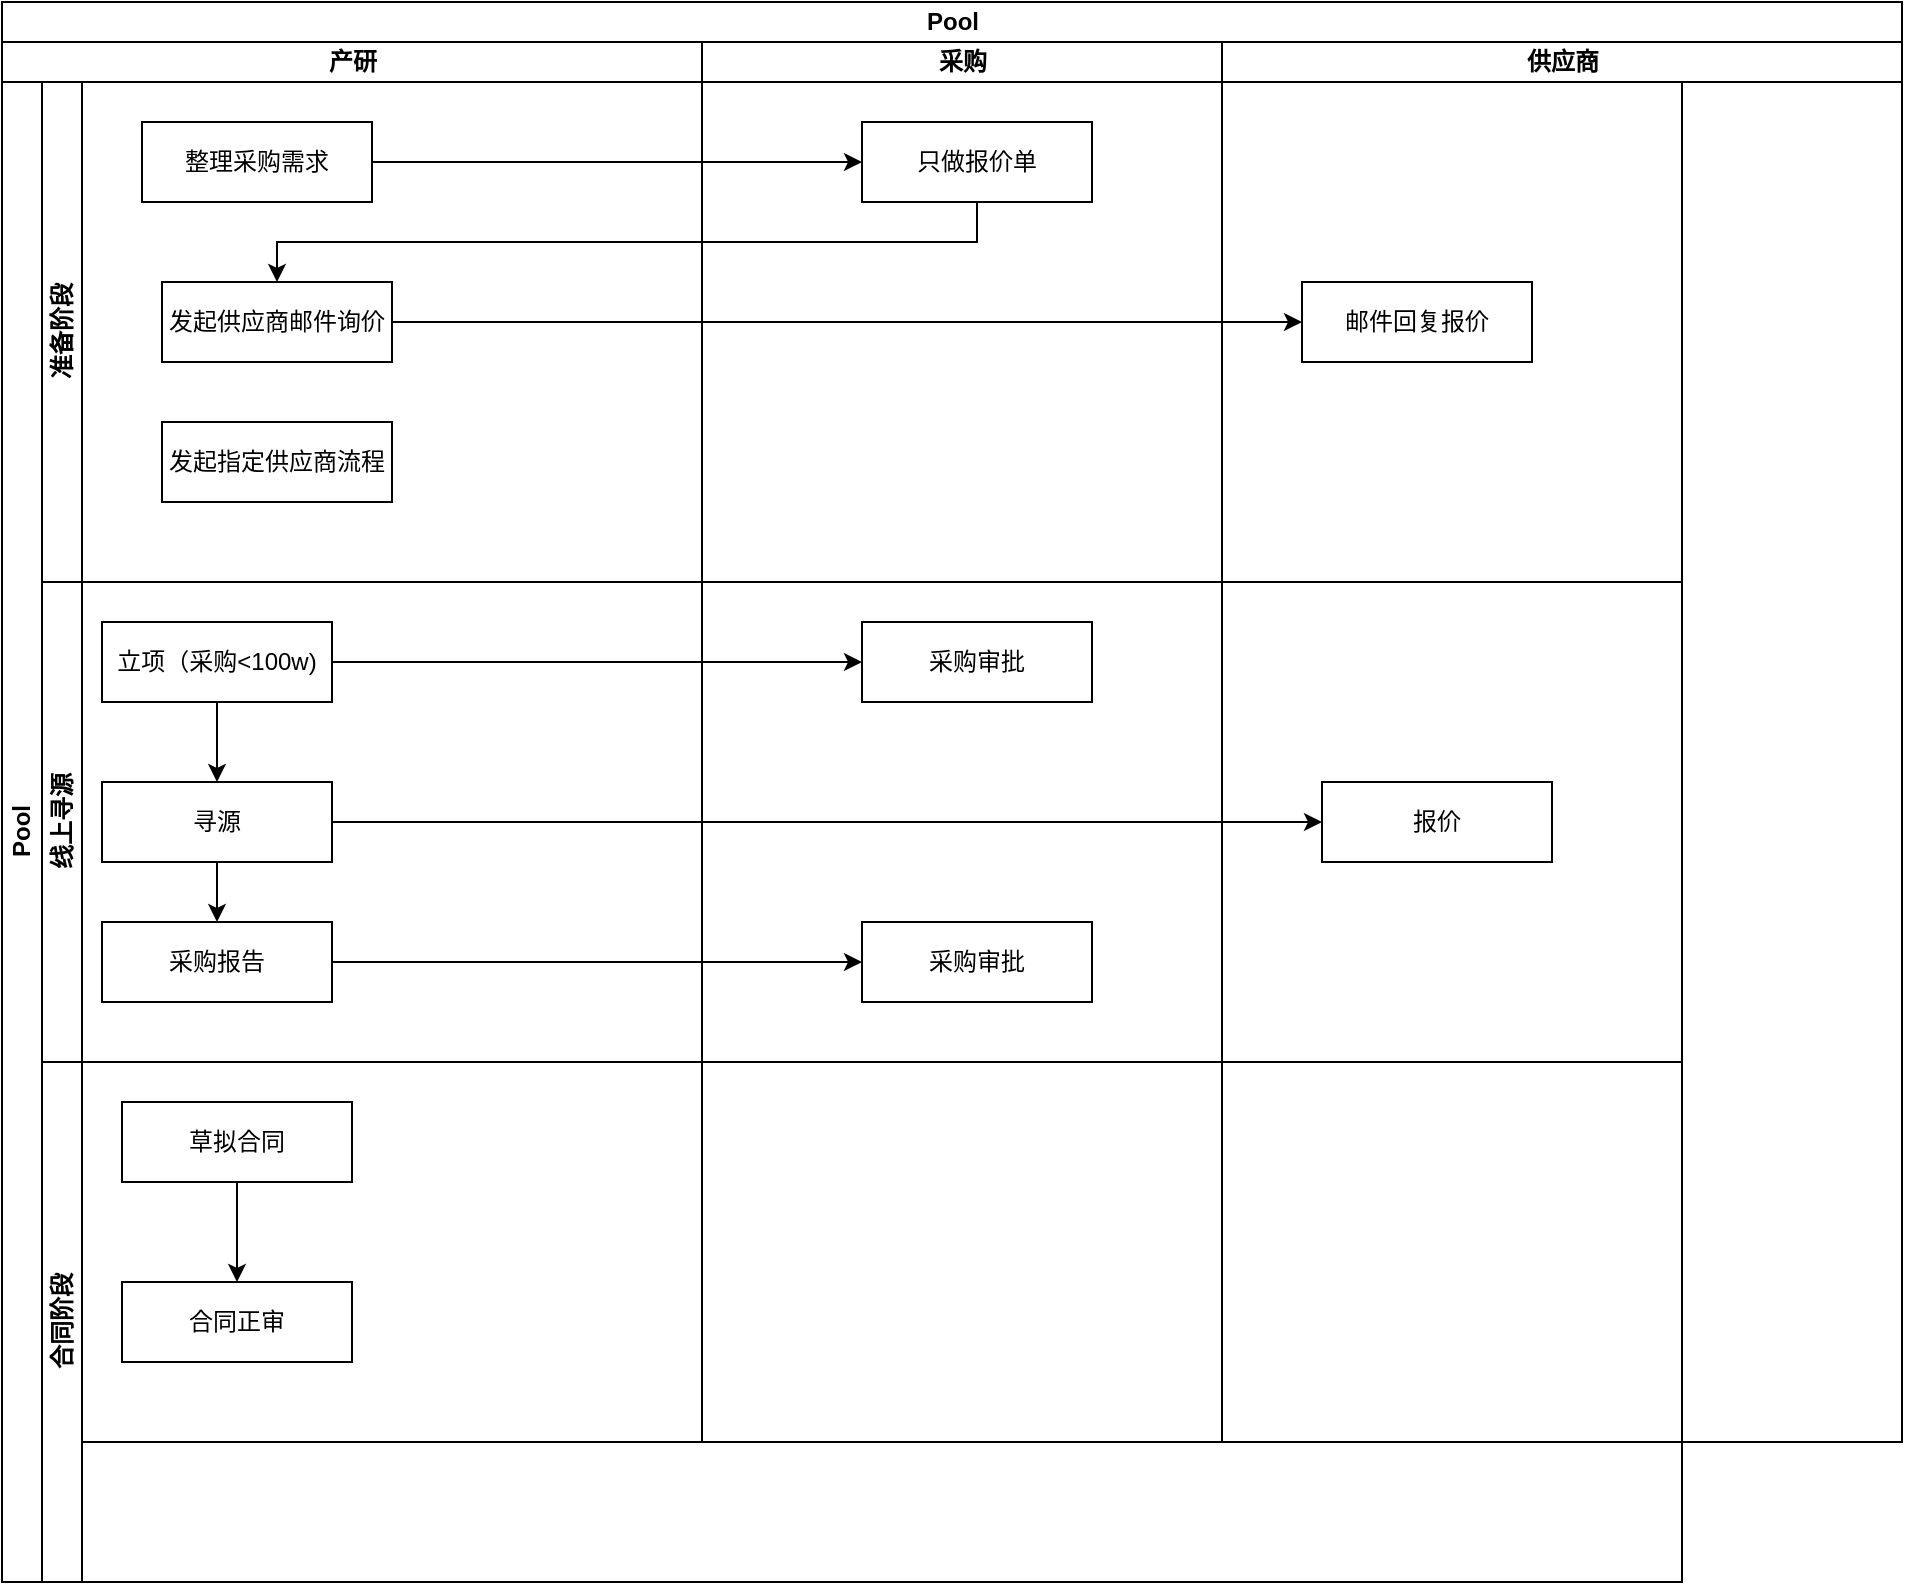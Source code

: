 <mxfile version="22.1.21" type="github">
  <diagram name="第 1 页" id="D-MB-KbhiQcWg0wlnCK3">
    <mxGraphModel dx="954" dy="615" grid="1" gridSize="10" guides="1" tooltips="1" connect="1" arrows="1" fold="1" page="1" pageScale="1" pageWidth="827" pageHeight="1169" math="0" shadow="0">
      <root>
        <mxCell id="0" />
        <mxCell id="1" parent="0" />
        <mxCell id="zCLFrVsV8dxzdzppGPiO-1" value="Pool" style="swimlane;childLayout=stackLayout;resizeParent=1;resizeParentMax=0;startSize=20;html=1;" vertex="1" parent="1">
          <mxGeometry x="100.0" y="130" width="950" height="720" as="geometry" />
        </mxCell>
        <mxCell id="zCLFrVsV8dxzdzppGPiO-2" value="产研" style="swimlane;startSize=20;html=1;" vertex="1" parent="zCLFrVsV8dxzdzppGPiO-1">
          <mxGeometry y="20" width="350" height="700" as="geometry" />
        </mxCell>
        <mxCell id="zCLFrVsV8dxzdzppGPiO-3" value="采购" style="swimlane;startSize=20;html=1;" vertex="1" parent="zCLFrVsV8dxzdzppGPiO-1">
          <mxGeometry x="350" y="20" width="260" height="700" as="geometry" />
        </mxCell>
        <mxCell id="zCLFrVsV8dxzdzppGPiO-4" value="供应商" style="swimlane;startSize=20;html=1;" vertex="1" parent="zCLFrVsV8dxzdzppGPiO-1">
          <mxGeometry x="610" y="20" width="340" height="700" as="geometry" />
        </mxCell>
        <mxCell id="zCLFrVsV8dxzdzppGPiO-6" value="Pool" style="swimlane;childLayout=stackLayout;resizeParent=1;resizeParentMax=0;horizontal=0;startSize=20;horizontalStack=0;html=1;" vertex="1" parent="1">
          <mxGeometry x="100" y="170" width="840" height="750" as="geometry" />
        </mxCell>
        <mxCell id="zCLFrVsV8dxzdzppGPiO-7" value="准备阶段" style="swimlane;startSize=20;horizontal=0;html=1;" vertex="1" parent="zCLFrVsV8dxzdzppGPiO-6">
          <mxGeometry x="20" width="820" height="250" as="geometry">
            <mxRectangle x="20" width="820" height="30" as="alternateBounds" />
          </mxGeometry>
        </mxCell>
        <mxCell id="zCLFrVsV8dxzdzppGPiO-11" style="edgeStyle=orthogonalEdgeStyle;rounded=0;orthogonalLoop=1;jettySize=auto;html=1;" edge="1" parent="zCLFrVsV8dxzdzppGPiO-7" source="zCLFrVsV8dxzdzppGPiO-5" target="zCLFrVsV8dxzdzppGPiO-10">
          <mxGeometry relative="1" as="geometry" />
        </mxCell>
        <mxCell id="zCLFrVsV8dxzdzppGPiO-5" value="发起供应商邮件询价" style="rounded=0;whiteSpace=wrap;html=1;" vertex="1" parent="zCLFrVsV8dxzdzppGPiO-7">
          <mxGeometry x="60.0" y="100" width="115" height="40" as="geometry" />
        </mxCell>
        <mxCell id="zCLFrVsV8dxzdzppGPiO-10" value="邮件回复报价" style="rounded=0;whiteSpace=wrap;html=1;" vertex="1" parent="zCLFrVsV8dxzdzppGPiO-7">
          <mxGeometry x="630.0" y="100" width="115" height="40" as="geometry" />
        </mxCell>
        <mxCell id="zCLFrVsV8dxzdzppGPiO-12" value="发起指定供应商流程" style="rounded=0;whiteSpace=wrap;html=1;" vertex="1" parent="zCLFrVsV8dxzdzppGPiO-7">
          <mxGeometry x="60.0" y="170" width="115" height="40" as="geometry" />
        </mxCell>
        <mxCell id="zCLFrVsV8dxzdzppGPiO-25" style="edgeStyle=orthogonalEdgeStyle;rounded=0;orthogonalLoop=1;jettySize=auto;html=1;entryX=0;entryY=0.5;entryDx=0;entryDy=0;" edge="1" parent="zCLFrVsV8dxzdzppGPiO-7" source="zCLFrVsV8dxzdzppGPiO-23" target="zCLFrVsV8dxzdzppGPiO-24">
          <mxGeometry relative="1" as="geometry" />
        </mxCell>
        <mxCell id="zCLFrVsV8dxzdzppGPiO-23" value="整理采购需求" style="rounded=0;whiteSpace=wrap;html=1;" vertex="1" parent="zCLFrVsV8dxzdzppGPiO-7">
          <mxGeometry x="50.0" y="20" width="115" height="40" as="geometry" />
        </mxCell>
        <mxCell id="zCLFrVsV8dxzdzppGPiO-26" style="edgeStyle=orthogonalEdgeStyle;rounded=0;orthogonalLoop=1;jettySize=auto;html=1;entryX=0.5;entryY=0;entryDx=0;entryDy=0;" edge="1" parent="zCLFrVsV8dxzdzppGPiO-7" source="zCLFrVsV8dxzdzppGPiO-24" target="zCLFrVsV8dxzdzppGPiO-5">
          <mxGeometry relative="1" as="geometry">
            <Array as="points">
              <mxPoint x="468" y="80" />
              <mxPoint x="118" y="80" />
            </Array>
          </mxGeometry>
        </mxCell>
        <mxCell id="zCLFrVsV8dxzdzppGPiO-24" value="只做报价单" style="rounded=0;whiteSpace=wrap;html=1;" vertex="1" parent="zCLFrVsV8dxzdzppGPiO-7">
          <mxGeometry x="410.0" y="20" width="115" height="40" as="geometry" />
        </mxCell>
        <mxCell id="zCLFrVsV8dxzdzppGPiO-8" value="线上寻源" style="swimlane;startSize=20;horizontal=0;html=1;direction=east;" vertex="1" parent="zCLFrVsV8dxzdzppGPiO-6">
          <mxGeometry x="20" y="250" width="820" height="240" as="geometry">
            <mxRectangle x="20" y="120" width="820" height="30" as="alternateBounds" />
          </mxGeometry>
        </mxCell>
        <mxCell id="zCLFrVsV8dxzdzppGPiO-32" value="" style="edgeStyle=orthogonalEdgeStyle;rounded=0;orthogonalLoop=1;jettySize=auto;html=1;" edge="1" parent="zCLFrVsV8dxzdzppGPiO-8" source="zCLFrVsV8dxzdzppGPiO-27" target="zCLFrVsV8dxzdzppGPiO-31">
          <mxGeometry relative="1" as="geometry" />
        </mxCell>
        <mxCell id="zCLFrVsV8dxzdzppGPiO-42" style="edgeStyle=orthogonalEdgeStyle;rounded=0;orthogonalLoop=1;jettySize=auto;html=1;" edge="1" parent="zCLFrVsV8dxzdzppGPiO-8" source="zCLFrVsV8dxzdzppGPiO-27" target="zCLFrVsV8dxzdzppGPiO-38">
          <mxGeometry relative="1" as="geometry" />
        </mxCell>
        <mxCell id="zCLFrVsV8dxzdzppGPiO-27" value="立项（采购&amp;lt;100w)" style="rounded=0;whiteSpace=wrap;html=1;" vertex="1" parent="zCLFrVsV8dxzdzppGPiO-8">
          <mxGeometry x="30.0" y="20" width="115" height="40" as="geometry" />
        </mxCell>
        <mxCell id="zCLFrVsV8dxzdzppGPiO-36" style="edgeStyle=orthogonalEdgeStyle;rounded=0;orthogonalLoop=1;jettySize=auto;html=1;" edge="1" parent="zCLFrVsV8dxzdzppGPiO-8" source="zCLFrVsV8dxzdzppGPiO-31" target="zCLFrVsV8dxzdzppGPiO-35">
          <mxGeometry relative="1" as="geometry" />
        </mxCell>
        <mxCell id="zCLFrVsV8dxzdzppGPiO-37" style="edgeStyle=orthogonalEdgeStyle;rounded=0;orthogonalLoop=1;jettySize=auto;html=1;entryX=0.5;entryY=0;entryDx=0;entryDy=0;" edge="1" parent="zCLFrVsV8dxzdzppGPiO-8" source="zCLFrVsV8dxzdzppGPiO-31" target="zCLFrVsV8dxzdzppGPiO-33">
          <mxGeometry relative="1" as="geometry" />
        </mxCell>
        <mxCell id="zCLFrVsV8dxzdzppGPiO-31" value="寻源" style="rounded=0;whiteSpace=wrap;html=1;" vertex="1" parent="zCLFrVsV8dxzdzppGPiO-8">
          <mxGeometry x="30.0" y="100" width="115" height="40" as="geometry" />
        </mxCell>
        <mxCell id="zCLFrVsV8dxzdzppGPiO-41" style="edgeStyle=orthogonalEdgeStyle;rounded=0;orthogonalLoop=1;jettySize=auto;html=1;" edge="1" parent="zCLFrVsV8dxzdzppGPiO-8" source="zCLFrVsV8dxzdzppGPiO-33" target="zCLFrVsV8dxzdzppGPiO-40">
          <mxGeometry relative="1" as="geometry" />
        </mxCell>
        <mxCell id="zCLFrVsV8dxzdzppGPiO-33" value="采购报告" style="rounded=0;whiteSpace=wrap;html=1;" vertex="1" parent="zCLFrVsV8dxzdzppGPiO-8">
          <mxGeometry x="30.0" y="170" width="115" height="40" as="geometry" />
        </mxCell>
        <mxCell id="zCLFrVsV8dxzdzppGPiO-35" value="报价" style="rounded=0;whiteSpace=wrap;html=1;" vertex="1" parent="zCLFrVsV8dxzdzppGPiO-8">
          <mxGeometry x="640.0" y="100" width="115" height="40" as="geometry" />
        </mxCell>
        <mxCell id="zCLFrVsV8dxzdzppGPiO-38" value="采购审批" style="rounded=0;whiteSpace=wrap;html=1;" vertex="1" parent="zCLFrVsV8dxzdzppGPiO-8">
          <mxGeometry x="410.0" y="20" width="115" height="40" as="geometry" />
        </mxCell>
        <mxCell id="zCLFrVsV8dxzdzppGPiO-40" value="采购审批" style="rounded=0;whiteSpace=wrap;html=1;" vertex="1" parent="zCLFrVsV8dxzdzppGPiO-8">
          <mxGeometry x="410.0" y="170" width="115" height="40" as="geometry" />
        </mxCell>
        <mxCell id="zCLFrVsV8dxzdzppGPiO-9" value="合同阶段" style="swimlane;startSize=20;horizontal=0;html=1;" vertex="1" parent="zCLFrVsV8dxzdzppGPiO-6">
          <mxGeometry x="20" y="490" width="820" height="260" as="geometry" />
        </mxCell>
        <mxCell id="zCLFrVsV8dxzdzppGPiO-45" value="" style="edgeStyle=orthogonalEdgeStyle;rounded=0;orthogonalLoop=1;jettySize=auto;html=1;" edge="1" parent="zCLFrVsV8dxzdzppGPiO-9" source="zCLFrVsV8dxzdzppGPiO-43" target="zCLFrVsV8dxzdzppGPiO-44">
          <mxGeometry relative="1" as="geometry" />
        </mxCell>
        <mxCell id="zCLFrVsV8dxzdzppGPiO-43" value="草拟合同" style="rounded=0;whiteSpace=wrap;html=1;" vertex="1" parent="zCLFrVsV8dxzdzppGPiO-9">
          <mxGeometry x="40.0" y="20" width="115" height="40" as="geometry" />
        </mxCell>
        <mxCell id="zCLFrVsV8dxzdzppGPiO-44" value="合同正审" style="rounded=0;whiteSpace=wrap;html=1;" vertex="1" parent="zCLFrVsV8dxzdzppGPiO-9">
          <mxGeometry x="40.0" y="110" width="115" height="40" as="geometry" />
        </mxCell>
      </root>
    </mxGraphModel>
  </diagram>
</mxfile>
